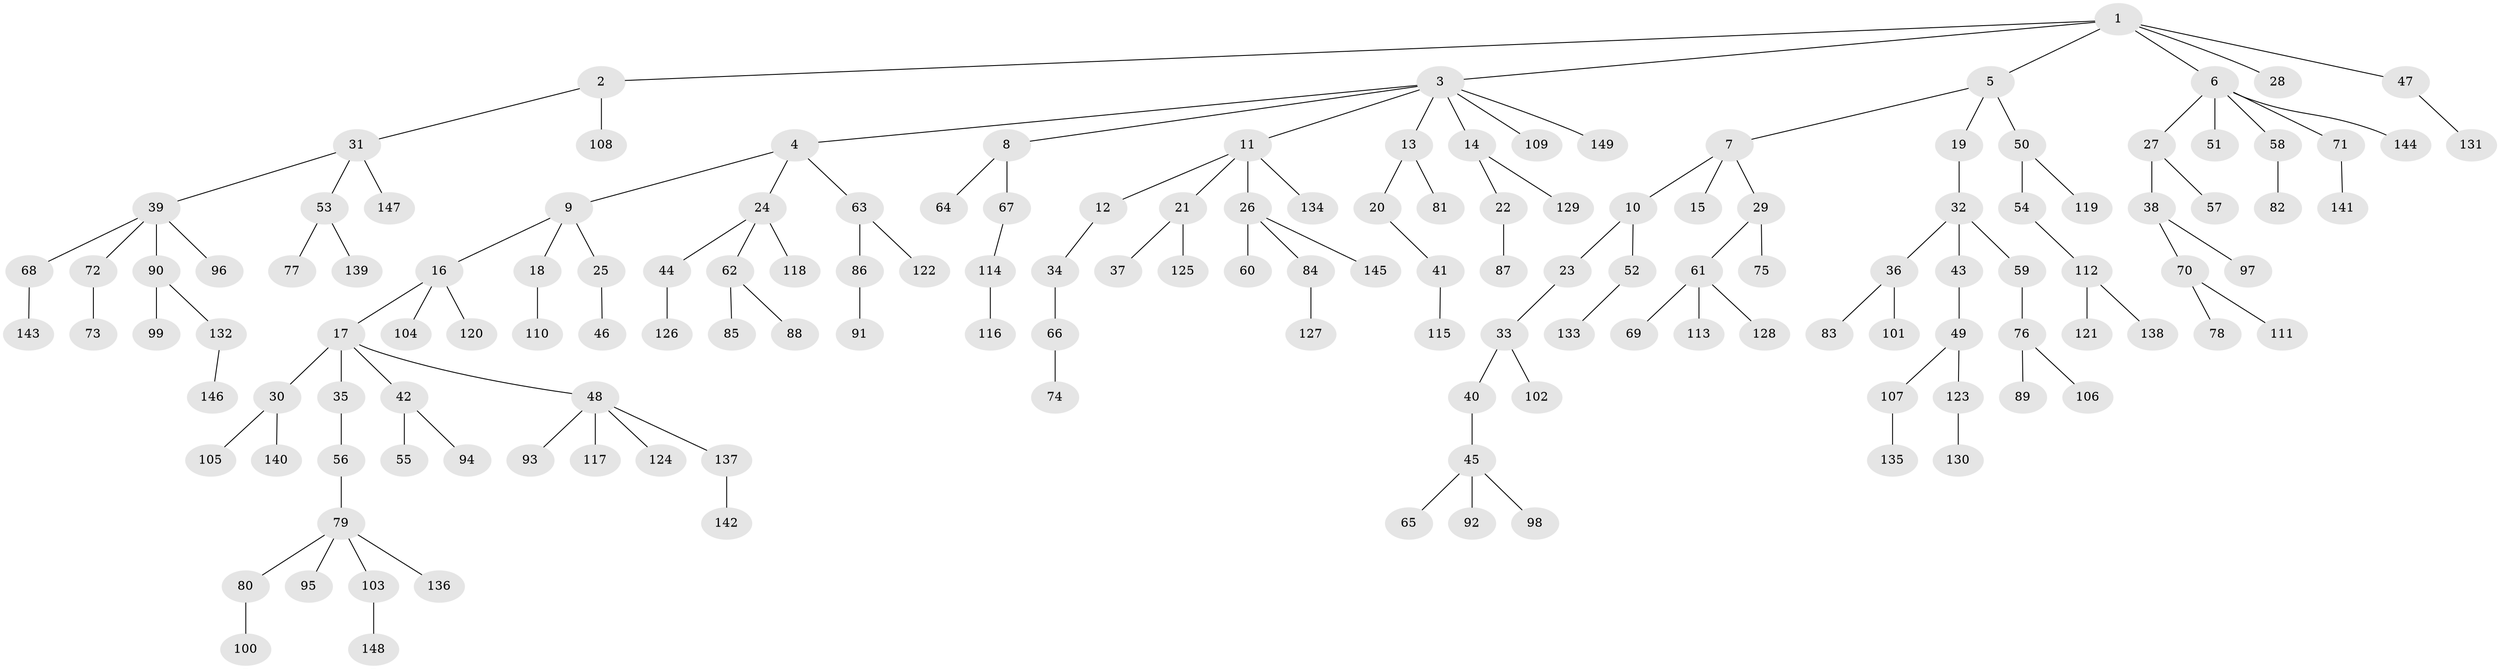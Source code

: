 // Generated by graph-tools (version 1.1) at 2025/15/03/09/25 04:15:36]
// undirected, 149 vertices, 148 edges
graph export_dot {
graph [start="1"]
  node [color=gray90,style=filled];
  1;
  2;
  3;
  4;
  5;
  6;
  7;
  8;
  9;
  10;
  11;
  12;
  13;
  14;
  15;
  16;
  17;
  18;
  19;
  20;
  21;
  22;
  23;
  24;
  25;
  26;
  27;
  28;
  29;
  30;
  31;
  32;
  33;
  34;
  35;
  36;
  37;
  38;
  39;
  40;
  41;
  42;
  43;
  44;
  45;
  46;
  47;
  48;
  49;
  50;
  51;
  52;
  53;
  54;
  55;
  56;
  57;
  58;
  59;
  60;
  61;
  62;
  63;
  64;
  65;
  66;
  67;
  68;
  69;
  70;
  71;
  72;
  73;
  74;
  75;
  76;
  77;
  78;
  79;
  80;
  81;
  82;
  83;
  84;
  85;
  86;
  87;
  88;
  89;
  90;
  91;
  92;
  93;
  94;
  95;
  96;
  97;
  98;
  99;
  100;
  101;
  102;
  103;
  104;
  105;
  106;
  107;
  108;
  109;
  110;
  111;
  112;
  113;
  114;
  115;
  116;
  117;
  118;
  119;
  120;
  121;
  122;
  123;
  124;
  125;
  126;
  127;
  128;
  129;
  130;
  131;
  132;
  133;
  134;
  135;
  136;
  137;
  138;
  139;
  140;
  141;
  142;
  143;
  144;
  145;
  146;
  147;
  148;
  149;
  1 -- 2;
  1 -- 3;
  1 -- 5;
  1 -- 6;
  1 -- 28;
  1 -- 47;
  2 -- 31;
  2 -- 108;
  3 -- 4;
  3 -- 8;
  3 -- 11;
  3 -- 13;
  3 -- 14;
  3 -- 109;
  3 -- 149;
  4 -- 9;
  4 -- 24;
  4 -- 63;
  5 -- 7;
  5 -- 19;
  5 -- 50;
  6 -- 27;
  6 -- 51;
  6 -- 58;
  6 -- 71;
  6 -- 144;
  7 -- 10;
  7 -- 15;
  7 -- 29;
  8 -- 64;
  8 -- 67;
  9 -- 16;
  9 -- 18;
  9 -- 25;
  10 -- 23;
  10 -- 52;
  11 -- 12;
  11 -- 21;
  11 -- 26;
  11 -- 134;
  12 -- 34;
  13 -- 20;
  13 -- 81;
  14 -- 22;
  14 -- 129;
  16 -- 17;
  16 -- 104;
  16 -- 120;
  17 -- 30;
  17 -- 35;
  17 -- 42;
  17 -- 48;
  18 -- 110;
  19 -- 32;
  20 -- 41;
  21 -- 37;
  21 -- 125;
  22 -- 87;
  23 -- 33;
  24 -- 44;
  24 -- 62;
  24 -- 118;
  25 -- 46;
  26 -- 60;
  26 -- 84;
  26 -- 145;
  27 -- 38;
  27 -- 57;
  29 -- 61;
  29 -- 75;
  30 -- 105;
  30 -- 140;
  31 -- 39;
  31 -- 53;
  31 -- 147;
  32 -- 36;
  32 -- 43;
  32 -- 59;
  33 -- 40;
  33 -- 102;
  34 -- 66;
  35 -- 56;
  36 -- 83;
  36 -- 101;
  38 -- 70;
  38 -- 97;
  39 -- 68;
  39 -- 72;
  39 -- 90;
  39 -- 96;
  40 -- 45;
  41 -- 115;
  42 -- 55;
  42 -- 94;
  43 -- 49;
  44 -- 126;
  45 -- 65;
  45 -- 92;
  45 -- 98;
  47 -- 131;
  48 -- 93;
  48 -- 117;
  48 -- 124;
  48 -- 137;
  49 -- 107;
  49 -- 123;
  50 -- 54;
  50 -- 119;
  52 -- 133;
  53 -- 77;
  53 -- 139;
  54 -- 112;
  56 -- 79;
  58 -- 82;
  59 -- 76;
  61 -- 69;
  61 -- 113;
  61 -- 128;
  62 -- 85;
  62 -- 88;
  63 -- 86;
  63 -- 122;
  66 -- 74;
  67 -- 114;
  68 -- 143;
  70 -- 78;
  70 -- 111;
  71 -- 141;
  72 -- 73;
  76 -- 89;
  76 -- 106;
  79 -- 80;
  79 -- 95;
  79 -- 103;
  79 -- 136;
  80 -- 100;
  84 -- 127;
  86 -- 91;
  90 -- 99;
  90 -- 132;
  103 -- 148;
  107 -- 135;
  112 -- 121;
  112 -- 138;
  114 -- 116;
  123 -- 130;
  132 -- 146;
  137 -- 142;
}
